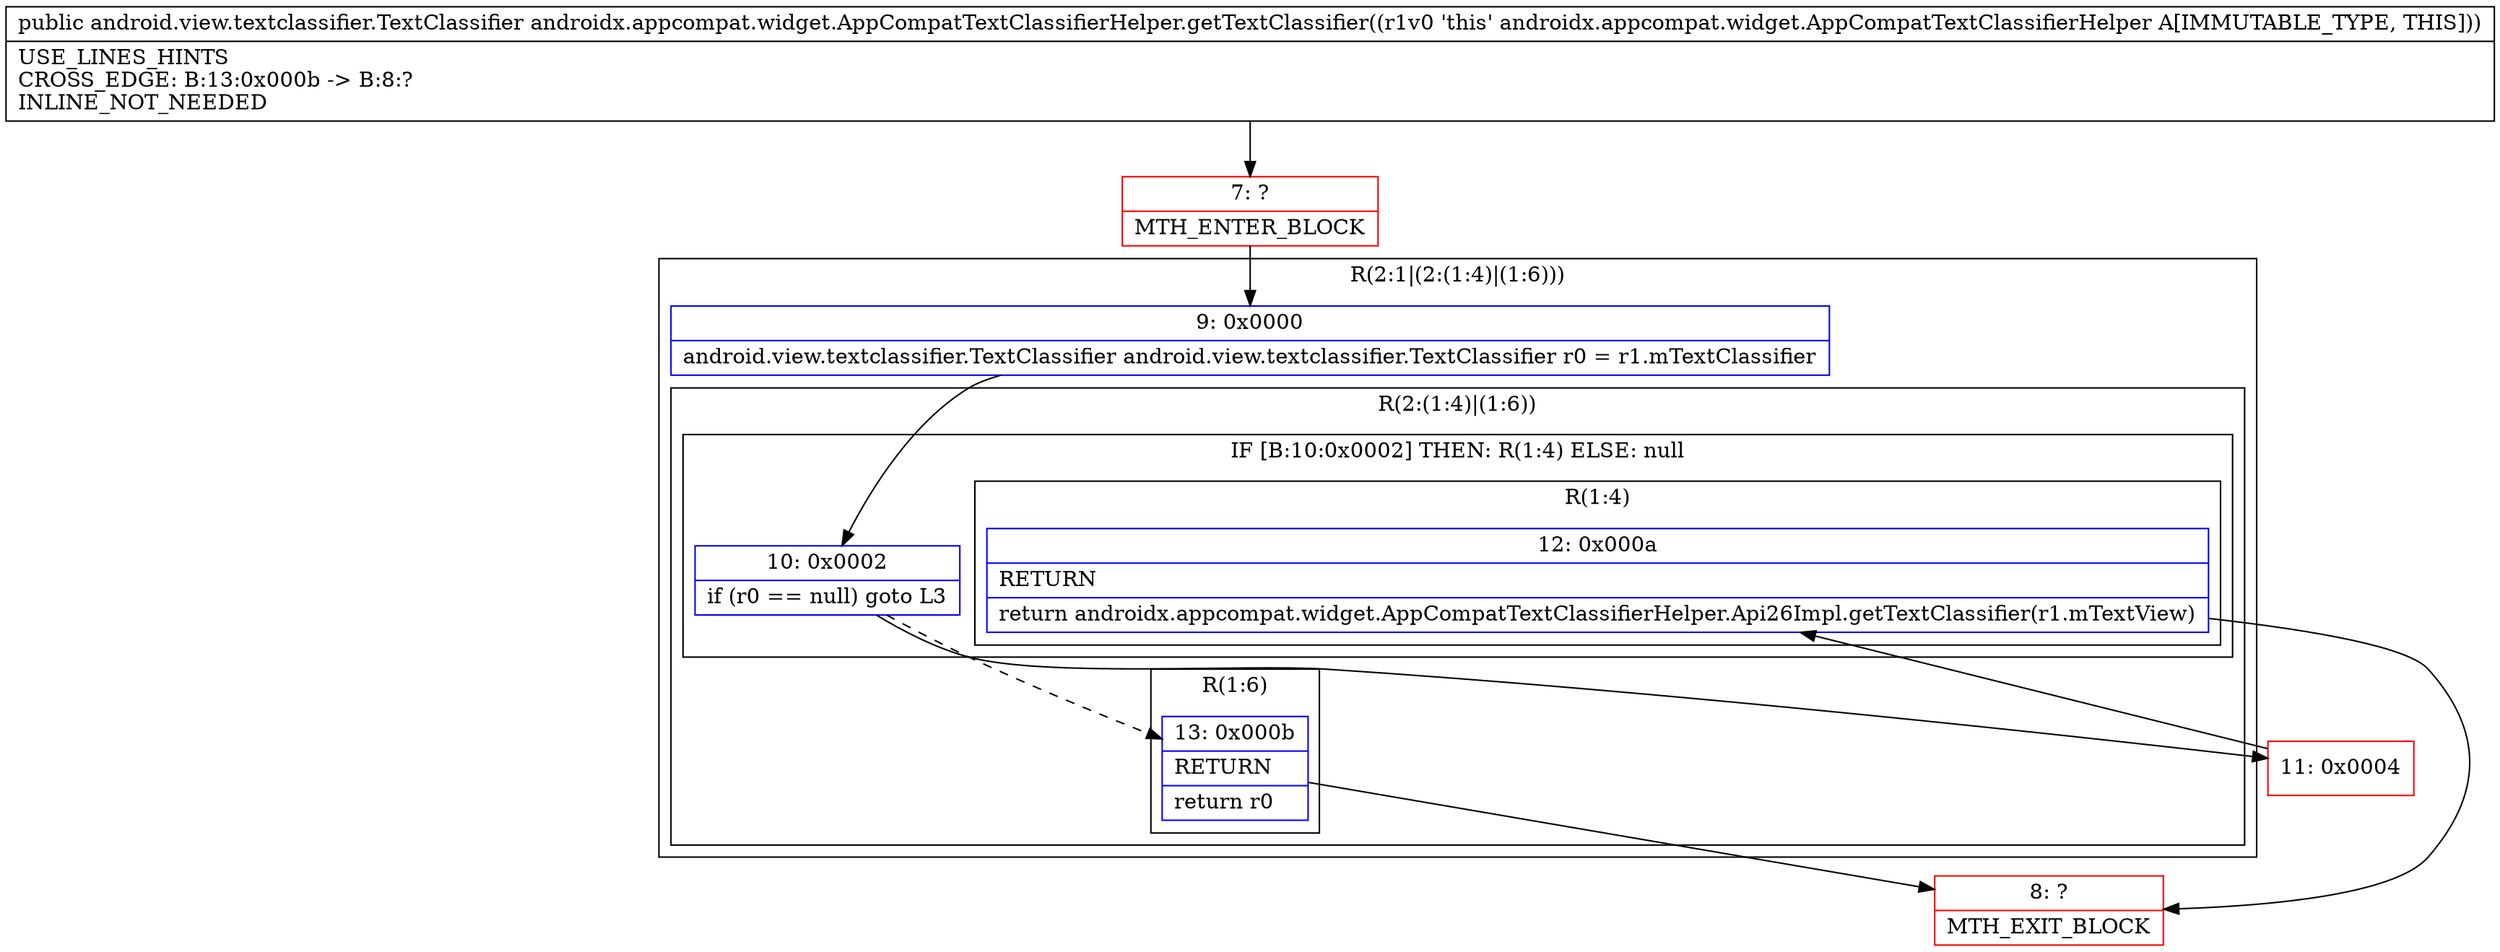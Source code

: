 digraph "CFG forandroidx.appcompat.widget.AppCompatTextClassifierHelper.getTextClassifier()Landroid\/view\/textclassifier\/TextClassifier;" {
subgraph cluster_Region_990477054 {
label = "R(2:1|(2:(1:4)|(1:6)))";
node [shape=record,color=blue];
Node_9 [shape=record,label="{9\:\ 0x0000|android.view.textclassifier.TextClassifier android.view.textclassifier.TextClassifier r0 = r1.mTextClassifier\l}"];
subgraph cluster_Region_64446462 {
label = "R(2:(1:4)|(1:6))";
node [shape=record,color=blue];
subgraph cluster_IfRegion_195067966 {
label = "IF [B:10:0x0002] THEN: R(1:4) ELSE: null";
node [shape=record,color=blue];
Node_10 [shape=record,label="{10\:\ 0x0002|if (r0 == null) goto L3\l}"];
subgraph cluster_Region_1757678603 {
label = "R(1:4)";
node [shape=record,color=blue];
Node_12 [shape=record,label="{12\:\ 0x000a|RETURN\l|return androidx.appcompat.widget.AppCompatTextClassifierHelper.Api26Impl.getTextClassifier(r1.mTextView)\l}"];
}
}
subgraph cluster_Region_861842336 {
label = "R(1:6)";
node [shape=record,color=blue];
Node_13 [shape=record,label="{13\:\ 0x000b|RETURN\l|return r0\l}"];
}
}
}
Node_7 [shape=record,color=red,label="{7\:\ ?|MTH_ENTER_BLOCK\l}"];
Node_11 [shape=record,color=red,label="{11\:\ 0x0004}"];
Node_8 [shape=record,color=red,label="{8\:\ ?|MTH_EXIT_BLOCK\l}"];
MethodNode[shape=record,label="{public android.view.textclassifier.TextClassifier androidx.appcompat.widget.AppCompatTextClassifierHelper.getTextClassifier((r1v0 'this' androidx.appcompat.widget.AppCompatTextClassifierHelper A[IMMUTABLE_TYPE, THIS]))  | USE_LINES_HINTS\lCROSS_EDGE: B:13:0x000b \-\> B:8:?\lINLINE_NOT_NEEDED\l}"];
MethodNode -> Node_7;Node_9 -> Node_10;
Node_10 -> Node_11;
Node_10 -> Node_13[style=dashed];
Node_12 -> Node_8;
Node_13 -> Node_8;
Node_7 -> Node_9;
Node_11 -> Node_12;
}

